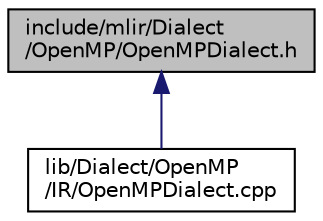 digraph "include/mlir/Dialect/OpenMP/OpenMPDialect.h"
{
  bgcolor="transparent";
  edge [fontname="Helvetica",fontsize="10",labelfontname="Helvetica",labelfontsize="10"];
  node [fontname="Helvetica",fontsize="10",shape=record];
  Node48 [label="include/mlir/Dialect\l/OpenMP/OpenMPDialect.h",height=0.2,width=0.4,color="black", fillcolor="grey75", style="filled", fontcolor="black"];
  Node48 -> Node49 [dir="back",color="midnightblue",fontsize="10",style="solid",fontname="Helvetica"];
  Node49 [label="lib/Dialect/OpenMP\l/IR/OpenMPDialect.cpp",height=0.2,width=0.4,color="black",URL="$OpenMPDialect_8cpp.html"];
}
